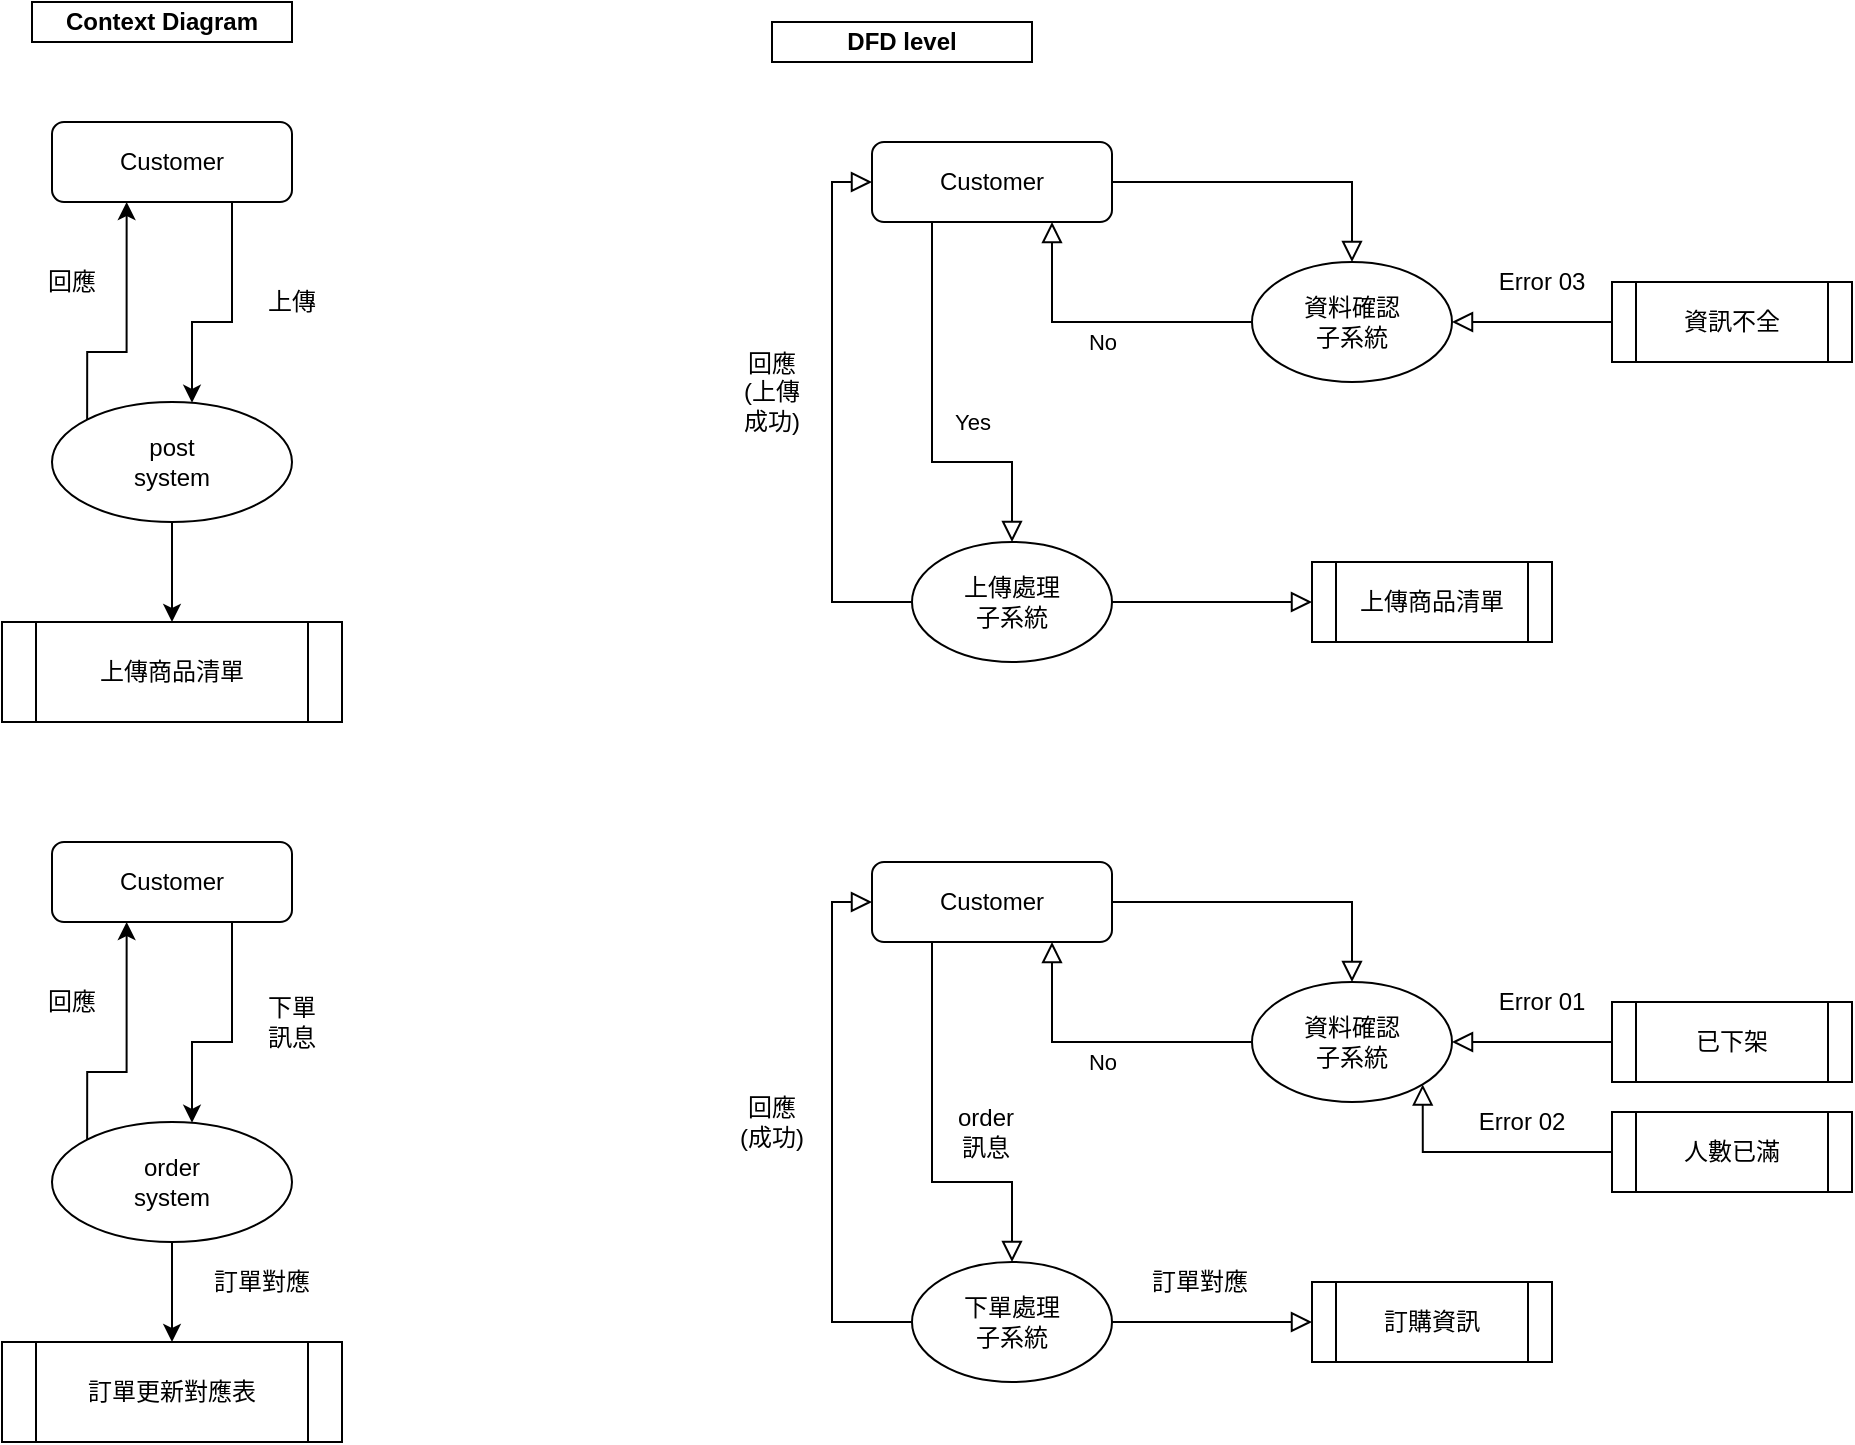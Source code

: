 <mxfile version="13.7.7" type="github">
  <diagram id="C5RBs43oDa-KdzZeNtuy" name="Page-1">
    <mxGraphModel dx="782" dy="403" grid="1" gridSize="10" guides="1" tooltips="1" connect="1" arrows="1" fold="1" page="1" pageScale="1" pageWidth="827" pageHeight="1169" math="0" shadow="0">
      <root>
        <mxCell id="WIyWlLk6GJQsqaUBKTNV-0" />
        <mxCell id="WIyWlLk6GJQsqaUBKTNV-1" parent="WIyWlLk6GJQsqaUBKTNV-0" />
        <mxCell id="WIyWlLk6GJQsqaUBKTNV-2" value="" style="rounded=0;html=1;jettySize=auto;orthogonalLoop=1;fontSize=11;endArrow=block;endFill=0;endSize=8;strokeWidth=1;shadow=0;labelBackgroundColor=none;edgeStyle=orthogonalEdgeStyle;exitX=1;exitY=0.5;exitDx=0;exitDy=0;entryX=0.5;entryY=0;entryDx=0;entryDy=0;" parent="WIyWlLk6GJQsqaUBKTNV-1" source="WIyWlLk6GJQsqaUBKTNV-3" target="e7ym3N_lG0FtZSSfTaAA-0" edge="1">
          <mxGeometry relative="1" as="geometry">
            <mxPoint x="730" y="130" as="sourcePoint" />
            <mxPoint x="740" y="130" as="targetPoint" />
          </mxGeometry>
        </mxCell>
        <mxCell id="WIyWlLk6GJQsqaUBKTNV-3" value="Customer" style="rounded=1;whiteSpace=wrap;html=1;fontSize=12;glass=0;strokeWidth=1;shadow=0;" parent="WIyWlLk6GJQsqaUBKTNV-1" vertex="1">
          <mxGeometry x="510" y="80" width="120" height="40" as="geometry" />
        </mxCell>
        <mxCell id="WIyWlLk6GJQsqaUBKTNV-4" value="Yes" style="rounded=0;html=1;jettySize=auto;orthogonalLoop=1;fontSize=11;endArrow=block;endFill=0;endSize=8;strokeWidth=1;shadow=0;labelBackgroundColor=none;edgeStyle=orthogonalEdgeStyle;exitX=0.25;exitY=1;exitDx=0;exitDy=0;entryX=0.5;entryY=0;entryDx=0;entryDy=0;" parent="WIyWlLk6GJQsqaUBKTNV-1" source="WIyWlLk6GJQsqaUBKTNV-3" target="e7ym3N_lG0FtZSSfTaAA-2" edge="1">
          <mxGeometry y="20" relative="1" as="geometry">
            <mxPoint as="offset" />
            <mxPoint x="570" y="250" as="sourcePoint" />
            <mxPoint x="540" y="230" as="targetPoint" />
            <Array as="points">
              <mxPoint x="540" y="240" />
              <mxPoint x="580" y="240" />
            </Array>
          </mxGeometry>
        </mxCell>
        <mxCell id="WIyWlLk6GJQsqaUBKTNV-5" value="No" style="edgeStyle=orthogonalEdgeStyle;rounded=0;html=1;jettySize=auto;orthogonalLoop=1;fontSize=11;endArrow=block;endFill=0;endSize=8;strokeWidth=1;shadow=0;labelBackgroundColor=none;entryX=0.75;entryY=1;entryDx=0;entryDy=0;exitX=0;exitY=0.5;exitDx=0;exitDy=0;" parent="WIyWlLk6GJQsqaUBKTNV-1" source="e7ym3N_lG0FtZSSfTaAA-0" target="WIyWlLk6GJQsqaUBKTNV-3" edge="1">
          <mxGeometry y="10" relative="1" as="geometry">
            <mxPoint as="offset" />
            <mxPoint x="690" y="170" as="sourcePoint" />
          </mxGeometry>
        </mxCell>
        <mxCell id="WIyWlLk6GJQsqaUBKTNV-7" value="&lt;b&gt;DFD level&lt;/b&gt;" style="rounded=0;whiteSpace=wrap;html=1;fontSize=12;glass=0;strokeWidth=1;shadow=0;" parent="WIyWlLk6GJQsqaUBKTNV-1" vertex="1">
          <mxGeometry x="460" y="20" width="130" height="20" as="geometry" />
        </mxCell>
        <mxCell id="e7ym3N_lG0FtZSSfTaAA-0" value="&lt;span&gt;資料確認&lt;/span&gt;&lt;br&gt;&lt;span&gt;子系統&lt;/span&gt;" style="ellipse;whiteSpace=wrap;html=1;" vertex="1" parent="WIyWlLk6GJQsqaUBKTNV-1">
          <mxGeometry x="700" y="140" width="100" height="60" as="geometry" />
        </mxCell>
        <mxCell id="e7ym3N_lG0FtZSSfTaAA-2" value="上傳處理&lt;br&gt;子系統" style="ellipse;whiteSpace=wrap;html=1;" vertex="1" parent="WIyWlLk6GJQsqaUBKTNV-1">
          <mxGeometry x="530" y="280" width="100" height="60" as="geometry" />
        </mxCell>
        <mxCell id="e7ym3N_lG0FtZSSfTaAA-3" value="" style="rounded=0;html=1;jettySize=auto;orthogonalLoop=1;fontSize=11;endArrow=block;endFill=0;endSize=8;strokeWidth=1;shadow=0;labelBackgroundColor=none;edgeStyle=orthogonalEdgeStyle;exitX=1;exitY=0.5;exitDx=0;exitDy=0;" edge="1" parent="WIyWlLk6GJQsqaUBKTNV-1" source="e7ym3N_lG0FtZSSfTaAA-2">
          <mxGeometry relative="1" as="geometry">
            <mxPoint x="644" y="310" as="sourcePoint" />
            <mxPoint x="730" y="310" as="targetPoint" />
          </mxGeometry>
        </mxCell>
        <mxCell id="e7ym3N_lG0FtZSSfTaAA-6" value="上傳商品清單" style="shape=process;whiteSpace=wrap;html=1;backgroundOutline=1;" vertex="1" parent="WIyWlLk6GJQsqaUBKTNV-1">
          <mxGeometry x="730" y="290" width="120" height="40" as="geometry" />
        </mxCell>
        <mxCell id="e7ym3N_lG0FtZSSfTaAA-12" style="edgeStyle=orthogonalEdgeStyle;rounded=0;orthogonalLoop=1;jettySize=auto;html=1;exitX=0.75;exitY=1;exitDx=0;exitDy=0;" edge="1" parent="WIyWlLk6GJQsqaUBKTNV-1" source="e7ym3N_lG0FtZSSfTaAA-7" target="e7ym3N_lG0FtZSSfTaAA-8">
          <mxGeometry relative="1" as="geometry">
            <Array as="points">
              <mxPoint x="190" y="170" />
              <mxPoint x="170" y="170" />
            </Array>
          </mxGeometry>
        </mxCell>
        <mxCell id="e7ym3N_lG0FtZSSfTaAA-7" value="Customer" style="rounded=1;whiteSpace=wrap;html=1;fontSize=12;glass=0;strokeWidth=1;shadow=0;" vertex="1" parent="WIyWlLk6GJQsqaUBKTNV-1">
          <mxGeometry x="100" y="70" width="120" height="40" as="geometry" />
        </mxCell>
        <mxCell id="e7ym3N_lG0FtZSSfTaAA-8" value="post&lt;br&gt;system" style="ellipse;whiteSpace=wrap;html=1;" vertex="1" parent="WIyWlLk6GJQsqaUBKTNV-1">
          <mxGeometry x="100" y="210" width="120" height="60" as="geometry" />
        </mxCell>
        <mxCell id="e7ym3N_lG0FtZSSfTaAA-16" value="" style="edgeStyle=orthogonalEdgeStyle;rounded=0;orthogonalLoop=1;jettySize=auto;html=1;exitX=0;exitY=0;exitDx=0;exitDy=0;entryX=0.311;entryY=1;entryDx=0;entryDy=0;entryPerimeter=0;" edge="1" parent="WIyWlLk6GJQsqaUBKTNV-1" source="e7ym3N_lG0FtZSSfTaAA-8" target="e7ym3N_lG0FtZSSfTaAA-7">
          <mxGeometry relative="1" as="geometry">
            <mxPoint x="100" y="150" as="sourcePoint" />
            <mxPoint x="60" y="160" as="targetPoint" />
            <Array as="points">
              <mxPoint x="118" y="185" />
              <mxPoint x="137" y="185" />
            </Array>
          </mxGeometry>
        </mxCell>
        <mxCell id="e7ym3N_lG0FtZSSfTaAA-9" value="上傳商品清單" style="shape=process;whiteSpace=wrap;html=1;backgroundOutline=1;" vertex="1" parent="WIyWlLk6GJQsqaUBKTNV-1">
          <mxGeometry x="75" y="320" width="170" height="50" as="geometry" />
        </mxCell>
        <mxCell id="e7ym3N_lG0FtZSSfTaAA-13" value="上傳" style="text;html=1;strokeColor=none;fillColor=none;align=center;verticalAlign=middle;whiteSpace=wrap;rounded=0;" vertex="1" parent="WIyWlLk6GJQsqaUBKTNV-1">
          <mxGeometry x="200" y="150" width="40" height="20" as="geometry" />
        </mxCell>
        <mxCell id="e7ym3N_lG0FtZSSfTaAA-14" style="edgeStyle=orthogonalEdgeStyle;rounded=0;orthogonalLoop=1;jettySize=auto;html=1;entryX=0.5;entryY=0;entryDx=0;entryDy=0;exitX=0.5;exitY=1;exitDx=0;exitDy=0;" edge="1" parent="WIyWlLk6GJQsqaUBKTNV-1" source="e7ym3N_lG0FtZSSfTaAA-8" target="e7ym3N_lG0FtZSSfTaAA-9">
          <mxGeometry relative="1" as="geometry">
            <mxPoint x="220" y="320" as="sourcePoint" />
            <mxPoint x="160" y="370" as="targetPoint" />
            <Array as="points" />
          </mxGeometry>
        </mxCell>
        <mxCell id="e7ym3N_lG0FtZSSfTaAA-17" value="回應" style="text;html=1;strokeColor=none;fillColor=none;align=center;verticalAlign=middle;whiteSpace=wrap;rounded=0;" vertex="1" parent="WIyWlLk6GJQsqaUBKTNV-1">
          <mxGeometry x="90" y="140" width="40" height="20" as="geometry" />
        </mxCell>
        <mxCell id="e7ym3N_lG0FtZSSfTaAA-19" value="&lt;b&gt;Context Diagram&lt;/b&gt;" style="rounded=0;whiteSpace=wrap;html=1;fontSize=12;glass=0;strokeWidth=1;shadow=0;" vertex="1" parent="WIyWlLk6GJQsqaUBKTNV-1">
          <mxGeometry x="90" y="10" width="130" height="20" as="geometry" />
        </mxCell>
        <mxCell id="e7ym3N_lG0FtZSSfTaAA-20" value="" style="rounded=0;html=1;jettySize=auto;orthogonalLoop=1;fontSize=11;endArrow=block;endFill=0;endSize=8;strokeWidth=1;shadow=0;labelBackgroundColor=none;edgeStyle=orthogonalEdgeStyle;exitX=1;exitY=0.5;exitDx=0;exitDy=0;entryX=0.5;entryY=0;entryDx=0;entryDy=0;" edge="1" parent="WIyWlLk6GJQsqaUBKTNV-1" source="e7ym3N_lG0FtZSSfTaAA-21" target="e7ym3N_lG0FtZSSfTaAA-24">
          <mxGeometry relative="1" as="geometry">
            <mxPoint x="730" y="490" as="sourcePoint" />
            <mxPoint x="740" y="490" as="targetPoint" />
          </mxGeometry>
        </mxCell>
        <mxCell id="e7ym3N_lG0FtZSSfTaAA-21" value="Customer" style="rounded=1;whiteSpace=wrap;html=1;fontSize=12;glass=0;strokeWidth=1;shadow=0;" vertex="1" parent="WIyWlLk6GJQsqaUBKTNV-1">
          <mxGeometry x="510" y="440" width="120" height="40" as="geometry" />
        </mxCell>
        <mxCell id="e7ym3N_lG0FtZSSfTaAA-23" value="No" style="edgeStyle=orthogonalEdgeStyle;rounded=0;html=1;jettySize=auto;orthogonalLoop=1;fontSize=11;endArrow=block;endFill=0;endSize=8;strokeWidth=1;shadow=0;labelBackgroundColor=none;entryX=0.75;entryY=1;entryDx=0;entryDy=0;exitX=0;exitY=0.5;exitDx=0;exitDy=0;" edge="1" parent="WIyWlLk6GJQsqaUBKTNV-1" source="e7ym3N_lG0FtZSSfTaAA-24" target="e7ym3N_lG0FtZSSfTaAA-21">
          <mxGeometry y="10" relative="1" as="geometry">
            <mxPoint as="offset" />
            <mxPoint x="690" y="530" as="sourcePoint" />
          </mxGeometry>
        </mxCell>
        <mxCell id="e7ym3N_lG0FtZSSfTaAA-24" value="資料確認&lt;br&gt;子系統" style="ellipse;whiteSpace=wrap;html=1;" vertex="1" parent="WIyWlLk6GJQsqaUBKTNV-1">
          <mxGeometry x="700" y="500" width="100" height="60" as="geometry" />
        </mxCell>
        <mxCell id="e7ym3N_lG0FtZSSfTaAA-26" value="下單處理&lt;br&gt;子系統" style="ellipse;whiteSpace=wrap;html=1;" vertex="1" parent="WIyWlLk6GJQsqaUBKTNV-1">
          <mxGeometry x="530" y="640" width="100" height="60" as="geometry" />
        </mxCell>
        <mxCell id="e7ym3N_lG0FtZSSfTaAA-27" value="" style="rounded=0;html=1;jettySize=auto;orthogonalLoop=1;fontSize=11;endArrow=block;endFill=0;endSize=8;strokeWidth=1;shadow=0;labelBackgroundColor=none;edgeStyle=orthogonalEdgeStyle;exitX=1;exitY=0.5;exitDx=0;exitDy=0;" edge="1" parent="WIyWlLk6GJQsqaUBKTNV-1" source="e7ym3N_lG0FtZSSfTaAA-26">
          <mxGeometry relative="1" as="geometry">
            <mxPoint x="644" y="670" as="sourcePoint" />
            <mxPoint x="730" y="670" as="targetPoint" />
          </mxGeometry>
        </mxCell>
        <mxCell id="e7ym3N_lG0FtZSSfTaAA-28" value="訂購資訊" style="shape=process;whiteSpace=wrap;html=1;backgroundOutline=1;" vertex="1" parent="WIyWlLk6GJQsqaUBKTNV-1">
          <mxGeometry x="730" y="650" width="120" height="40" as="geometry" />
        </mxCell>
        <mxCell id="e7ym3N_lG0FtZSSfTaAA-29" style="edgeStyle=orthogonalEdgeStyle;rounded=0;orthogonalLoop=1;jettySize=auto;html=1;exitX=0.75;exitY=1;exitDx=0;exitDy=0;" edge="1" parent="WIyWlLk6GJQsqaUBKTNV-1" source="e7ym3N_lG0FtZSSfTaAA-30" target="e7ym3N_lG0FtZSSfTaAA-31">
          <mxGeometry relative="1" as="geometry">
            <Array as="points">
              <mxPoint x="190" y="530" />
              <mxPoint x="170" y="530" />
            </Array>
          </mxGeometry>
        </mxCell>
        <mxCell id="e7ym3N_lG0FtZSSfTaAA-30" value="Customer" style="rounded=1;whiteSpace=wrap;html=1;fontSize=12;glass=0;strokeWidth=1;shadow=0;" vertex="1" parent="WIyWlLk6GJQsqaUBKTNV-1">
          <mxGeometry x="100" y="430" width="120" height="40" as="geometry" />
        </mxCell>
        <mxCell id="e7ym3N_lG0FtZSSfTaAA-31" value="order&lt;br&gt;system" style="ellipse;whiteSpace=wrap;html=1;" vertex="1" parent="WIyWlLk6GJQsqaUBKTNV-1">
          <mxGeometry x="100" y="570" width="120" height="60" as="geometry" />
        </mxCell>
        <mxCell id="e7ym3N_lG0FtZSSfTaAA-32" value="" style="edgeStyle=orthogonalEdgeStyle;rounded=0;orthogonalLoop=1;jettySize=auto;html=1;exitX=0;exitY=0;exitDx=0;exitDy=0;entryX=0.311;entryY=1;entryDx=0;entryDy=0;entryPerimeter=0;" edge="1" parent="WIyWlLk6GJQsqaUBKTNV-1" source="e7ym3N_lG0FtZSSfTaAA-31" target="e7ym3N_lG0FtZSSfTaAA-30">
          <mxGeometry relative="1" as="geometry">
            <mxPoint x="100" y="510" as="sourcePoint" />
            <mxPoint x="60" y="520" as="targetPoint" />
            <Array as="points">
              <mxPoint x="118" y="545" />
              <mxPoint x="137" y="545" />
            </Array>
          </mxGeometry>
        </mxCell>
        <mxCell id="e7ym3N_lG0FtZSSfTaAA-33" value="訂單更新對應表" style="shape=process;whiteSpace=wrap;html=1;backgroundOutline=1;" vertex="1" parent="WIyWlLk6GJQsqaUBKTNV-1">
          <mxGeometry x="75" y="680" width="170" height="50" as="geometry" />
        </mxCell>
        <mxCell id="e7ym3N_lG0FtZSSfTaAA-34" value="下單&lt;br&gt;訊息" style="text;html=1;strokeColor=none;fillColor=none;align=center;verticalAlign=middle;whiteSpace=wrap;rounded=0;" vertex="1" parent="WIyWlLk6GJQsqaUBKTNV-1">
          <mxGeometry x="200" y="510" width="40" height="20" as="geometry" />
        </mxCell>
        <mxCell id="e7ym3N_lG0FtZSSfTaAA-35" style="edgeStyle=orthogonalEdgeStyle;rounded=0;orthogonalLoop=1;jettySize=auto;html=1;entryX=0.5;entryY=0;entryDx=0;entryDy=0;exitX=0.5;exitY=1;exitDx=0;exitDy=0;" edge="1" parent="WIyWlLk6GJQsqaUBKTNV-1" source="e7ym3N_lG0FtZSSfTaAA-31" target="e7ym3N_lG0FtZSSfTaAA-33">
          <mxGeometry relative="1" as="geometry">
            <mxPoint x="220" y="680" as="sourcePoint" />
            <mxPoint x="160" y="730" as="targetPoint" />
            <Array as="points" />
          </mxGeometry>
        </mxCell>
        <mxCell id="e7ym3N_lG0FtZSSfTaAA-36" value="回應" style="text;html=1;strokeColor=none;fillColor=none;align=center;verticalAlign=middle;whiteSpace=wrap;rounded=0;" vertex="1" parent="WIyWlLk6GJQsqaUBKTNV-1">
          <mxGeometry x="90" y="500" width="40" height="20" as="geometry" />
        </mxCell>
        <mxCell id="e7ym3N_lG0FtZSSfTaAA-37" value="訂單對應" style="text;html=1;strokeColor=none;fillColor=none;align=center;verticalAlign=middle;whiteSpace=wrap;rounded=0;" vertex="1" parent="WIyWlLk6GJQsqaUBKTNV-1">
          <mxGeometry x="180" y="640" width="50" height="20" as="geometry" />
        </mxCell>
        <mxCell id="e7ym3N_lG0FtZSSfTaAA-38" value="訂單對應" style="text;html=1;strokeColor=none;fillColor=none;align=center;verticalAlign=middle;whiteSpace=wrap;rounded=0;" vertex="1" parent="WIyWlLk6GJQsqaUBKTNV-1">
          <mxGeometry x="649" y="640" width="50" height="20" as="geometry" />
        </mxCell>
        <mxCell id="e7ym3N_lG0FtZSSfTaAA-39" value="" style="rounded=0;html=1;jettySize=auto;orthogonalLoop=1;fontSize=11;endArrow=block;endFill=0;endSize=8;strokeWidth=1;shadow=0;labelBackgroundColor=none;edgeStyle=orthogonalEdgeStyle;exitX=0;exitY=0.5;exitDx=0;exitDy=0;entryX=0;entryY=0.5;entryDx=0;entryDy=0;" edge="1" parent="WIyWlLk6GJQsqaUBKTNV-1" source="e7ym3N_lG0FtZSSfTaAA-26" target="e7ym3N_lG0FtZSSfTaAA-21">
          <mxGeometry relative="1" as="geometry">
            <mxPoint x="360" y="610" as="sourcePoint" />
            <mxPoint x="480" y="650" as="targetPoint" />
          </mxGeometry>
        </mxCell>
        <mxCell id="e7ym3N_lG0FtZSSfTaAA-40" value="回應&lt;br&gt;(成功)" style="text;html=1;strokeColor=none;fillColor=none;align=center;verticalAlign=middle;whiteSpace=wrap;rounded=0;" vertex="1" parent="WIyWlLk6GJQsqaUBKTNV-1">
          <mxGeometry x="440" y="560" width="40" height="20" as="geometry" />
        </mxCell>
        <mxCell id="e7ym3N_lG0FtZSSfTaAA-41" value="" style="rounded=0;html=1;jettySize=auto;orthogonalLoop=1;fontSize=11;endArrow=block;endFill=0;endSize=8;strokeWidth=1;shadow=0;labelBackgroundColor=none;edgeStyle=orthogonalEdgeStyle;exitX=0.25;exitY=1;exitDx=0;exitDy=0;entryX=0.5;entryY=0;entryDx=0;entryDy=0;" edge="1" parent="WIyWlLk6GJQsqaUBKTNV-1" source="e7ym3N_lG0FtZSSfTaAA-21" target="e7ym3N_lG0FtZSSfTaAA-26">
          <mxGeometry relative="1" as="geometry">
            <mxPoint x="640" y="470" as="sourcePoint" />
            <mxPoint x="760" y="510" as="targetPoint" />
            <Array as="points">
              <mxPoint x="540" y="600" />
              <mxPoint x="580" y="600" />
            </Array>
          </mxGeometry>
        </mxCell>
        <mxCell id="e7ym3N_lG0FtZSSfTaAA-42" value="order&lt;br&gt;訊息" style="text;html=1;strokeColor=none;fillColor=none;align=center;verticalAlign=middle;whiteSpace=wrap;rounded=0;" vertex="1" parent="WIyWlLk6GJQsqaUBKTNV-1">
          <mxGeometry x="547" y="565" width="40" height="20" as="geometry" />
        </mxCell>
        <mxCell id="e7ym3N_lG0FtZSSfTaAA-43" value="" style="rounded=0;html=1;jettySize=auto;orthogonalLoop=1;fontSize=11;endArrow=block;endFill=0;endSize=8;strokeWidth=1;shadow=0;labelBackgroundColor=none;edgeStyle=orthogonalEdgeStyle;exitX=0;exitY=0.5;exitDx=0;exitDy=0;entryX=0;entryY=0.5;entryDx=0;entryDy=0;" edge="1" parent="WIyWlLk6GJQsqaUBKTNV-1" source="e7ym3N_lG0FtZSSfTaAA-2" target="WIyWlLk6GJQsqaUBKTNV-3">
          <mxGeometry relative="1" as="geometry">
            <mxPoint x="510.0" y="320" as="sourcePoint" />
            <mxPoint x="490" y="110" as="targetPoint" />
          </mxGeometry>
        </mxCell>
        <mxCell id="e7ym3N_lG0FtZSSfTaAA-44" value="回應&lt;br&gt;(上傳成功)" style="text;html=1;strokeColor=none;fillColor=none;align=center;verticalAlign=middle;whiteSpace=wrap;rounded=0;" vertex="1" parent="WIyWlLk6GJQsqaUBKTNV-1">
          <mxGeometry x="440" y="180" width="40" height="50" as="geometry" />
        </mxCell>
        <mxCell id="e7ym3N_lG0FtZSSfTaAA-46" value="已下架" style="shape=process;whiteSpace=wrap;html=1;backgroundOutline=1;" vertex="1" parent="WIyWlLk6GJQsqaUBKTNV-1">
          <mxGeometry x="880" y="510" width="120" height="40" as="geometry" />
        </mxCell>
        <mxCell id="e7ym3N_lG0FtZSSfTaAA-47" value="人數已滿" style="shape=process;whiteSpace=wrap;html=1;backgroundOutline=1;" vertex="1" parent="WIyWlLk6GJQsqaUBKTNV-1">
          <mxGeometry x="880" y="565" width="120" height="40" as="geometry" />
        </mxCell>
        <mxCell id="e7ym3N_lG0FtZSSfTaAA-48" value="" style="rounded=0;html=1;jettySize=auto;orthogonalLoop=1;fontSize=11;endArrow=block;endFill=0;endSize=8;strokeWidth=1;shadow=0;labelBackgroundColor=none;edgeStyle=orthogonalEdgeStyle;exitX=0;exitY=0.5;exitDx=0;exitDy=0;" edge="1" parent="WIyWlLk6GJQsqaUBKTNV-1" source="e7ym3N_lG0FtZSSfTaAA-46" target="e7ym3N_lG0FtZSSfTaAA-24">
          <mxGeometry relative="1" as="geometry">
            <mxPoint x="640" y="470" as="sourcePoint" />
            <mxPoint x="790" y="400" as="targetPoint" />
          </mxGeometry>
        </mxCell>
        <mxCell id="e7ym3N_lG0FtZSSfTaAA-49" value="" style="rounded=0;html=1;jettySize=auto;orthogonalLoop=1;fontSize=11;endArrow=block;endFill=0;endSize=8;strokeWidth=1;shadow=0;labelBackgroundColor=none;edgeStyle=orthogonalEdgeStyle;exitX=0;exitY=0.5;exitDx=0;exitDy=0;entryX=1;entryY=1;entryDx=0;entryDy=0;" edge="1" parent="WIyWlLk6GJQsqaUBKTNV-1" source="e7ym3N_lG0FtZSSfTaAA-47" target="e7ym3N_lG0FtZSSfTaAA-24">
          <mxGeometry relative="1" as="geometry">
            <mxPoint x="860" y="535" as="sourcePoint" />
            <mxPoint x="810" y="575" as="targetPoint" />
          </mxGeometry>
        </mxCell>
        <mxCell id="e7ym3N_lG0FtZSSfTaAA-51" value="Error 01" style="text;html=1;strokeColor=none;fillColor=none;align=center;verticalAlign=middle;whiteSpace=wrap;rounded=0;" vertex="1" parent="WIyWlLk6GJQsqaUBKTNV-1">
          <mxGeometry x="820" y="500" width="50" height="20" as="geometry" />
        </mxCell>
        <mxCell id="e7ym3N_lG0FtZSSfTaAA-52" value="Error 02" style="text;html=1;strokeColor=none;fillColor=none;align=center;verticalAlign=middle;whiteSpace=wrap;rounded=0;" vertex="1" parent="WIyWlLk6GJQsqaUBKTNV-1">
          <mxGeometry x="810" y="560" width="50" height="20" as="geometry" />
        </mxCell>
        <mxCell id="e7ym3N_lG0FtZSSfTaAA-54" value="資訊不全" style="shape=process;whiteSpace=wrap;html=1;backgroundOutline=1;" vertex="1" parent="WIyWlLk6GJQsqaUBKTNV-1">
          <mxGeometry x="880" y="150" width="120" height="40" as="geometry" />
        </mxCell>
        <mxCell id="e7ym3N_lG0FtZSSfTaAA-55" value="" style="rounded=0;html=1;jettySize=auto;orthogonalLoop=1;fontSize=11;endArrow=block;endFill=0;endSize=8;strokeWidth=1;shadow=0;labelBackgroundColor=none;edgeStyle=orthogonalEdgeStyle;exitX=0;exitY=0.5;exitDx=0;exitDy=0;" edge="1" parent="WIyWlLk6GJQsqaUBKTNV-1" source="e7ym3N_lG0FtZSSfTaAA-54">
          <mxGeometry relative="1" as="geometry">
            <mxPoint x="640" y="110" as="sourcePoint" />
            <mxPoint x="800" y="170" as="targetPoint" />
          </mxGeometry>
        </mxCell>
        <mxCell id="e7ym3N_lG0FtZSSfTaAA-56" value="Error 03" style="text;html=1;strokeColor=none;fillColor=none;align=center;verticalAlign=middle;whiteSpace=wrap;rounded=0;" vertex="1" parent="WIyWlLk6GJQsqaUBKTNV-1">
          <mxGeometry x="820" y="140" width="50" height="20" as="geometry" />
        </mxCell>
      </root>
    </mxGraphModel>
  </diagram>
</mxfile>

